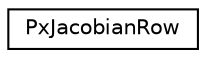 digraph "Graphical Class Hierarchy"
{
  edge [fontname="Helvetica",fontsize="10",labelfontname="Helvetica",labelfontsize="10"];
  node [fontname="Helvetica",fontsize="10",shape=record];
  rankdir="LR";
  Node0 [label="PxJacobianRow",height=0.2,width=0.4,color="black", fillcolor="white", style="filled",URL="$structPxJacobianRow.html",tooltip="a joint that maintains an upper or lower bound (or both) on the distance between two points on differ..."];
}
